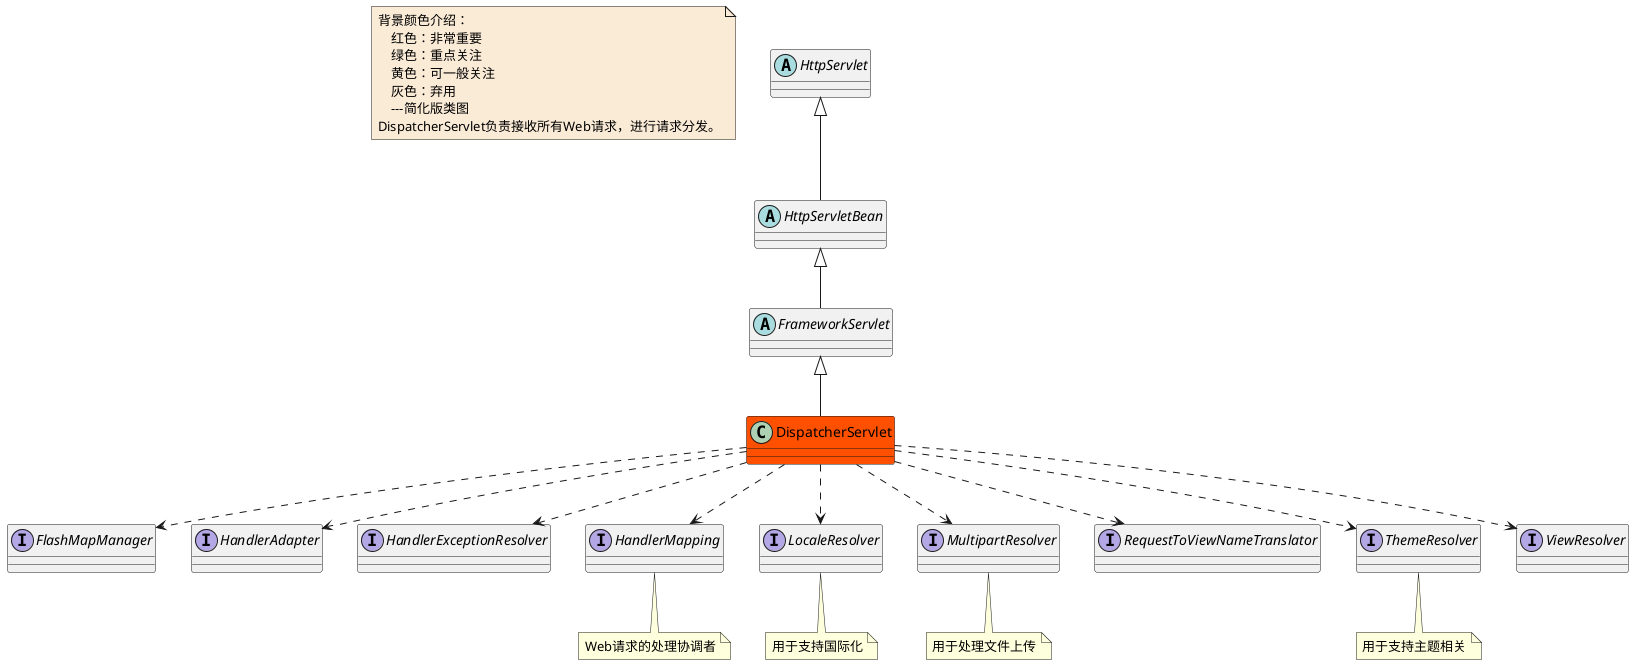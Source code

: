 @startuml

note  as N1 #FAEBD7
    背景颜色介绍：
        红色：非常重要
        绿色：重点关注
        黄色：可一般关注
        灰色：弃用
        ---简化版类图
    DispatcherServlet负责接收所有Web请求，进行请求分发。
end note

class DispatcherServlet #FF5000
abstract class FrameworkServlet
abstract class HttpServletBean



interface FlashMapManager


interface HandlerAdapter


interface HandlerExceptionResolver

interface HandlerMapping
note bottom : Web请求的处理协调者

abstract class HttpServlet

interface LocaleResolver
note bottom : 用于支持国际化

interface MultipartResolver
note bottom : 用于处理文件上传

interface RequestToViewNameTranslator


interface ThemeResolver
note bottom : 用于支持主题相关


interface ViewResolver


DispatcherServlet ..> FlashMapManager
DispatcherServlet ..> HandlerAdapter
DispatcherServlet ..> HandlerExceptionResolver
DispatcherServlet ..> HandlerMapping
DispatcherServlet ..> LocaleResolver
DispatcherServlet ..> MultipartResolver
DispatcherServlet ..> RequestToViewNameTranslator
DispatcherServlet ..> ThemeResolver
DispatcherServlet ..> ViewResolver


FrameworkServlet <|-- DispatcherServlet

HttpServlet <|-- HttpServletBean

HttpServletBean <|-- FrameworkServlet


@enduml
